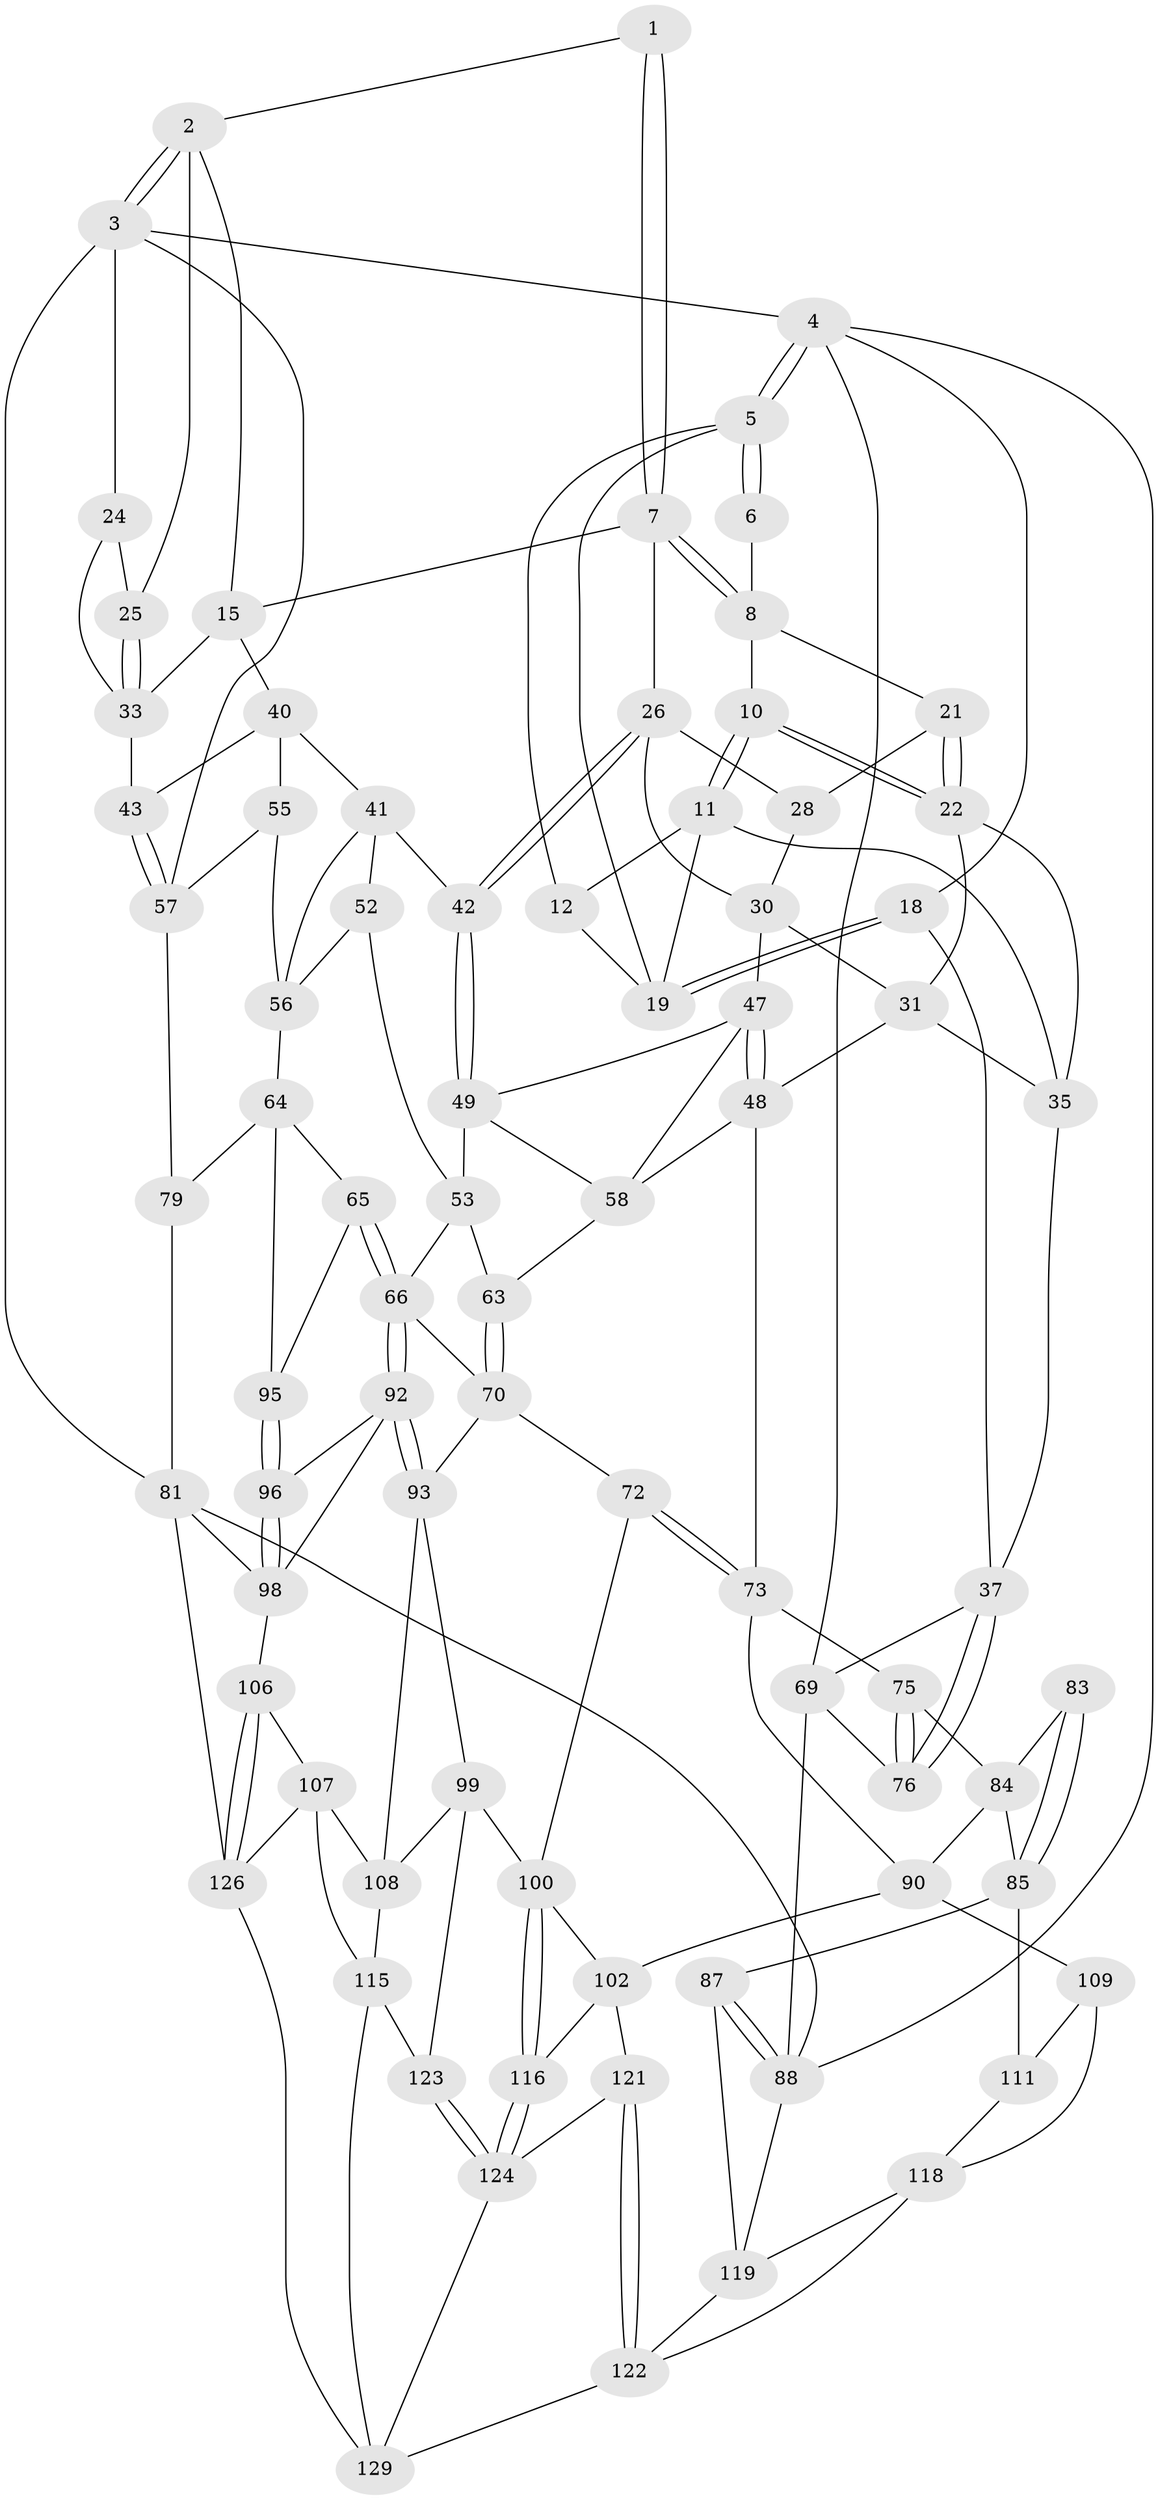 // Generated by graph-tools (version 1.1) at 2025/52/02/27/25 19:52:37]
// undirected, 79 vertices, 174 edges
graph export_dot {
graph [start="1"]
  node [color=gray90,style=filled];
  1 [pos="+0.5961892803812076+0"];
  2 [pos="+0.8244711456101633+0",super="+14"];
  3 [pos="+1+0",super="+23"];
  4 [pos="+0+0",super="+17"];
  5 [pos="+0.2386030703006388+0",super="+13"];
  6 [pos="+0.42108285916538746+0"];
  7 [pos="+0.603039406205743+0.104049671144524",super="+16"];
  8 [pos="+0.4549530951878547+0.005837920793649012",super="+9"];
  10 [pos="+0.32871586950822185+0.11579014425991514"];
  11 [pos="+0.3126906110823436+0.09727863611525929",super="+29"];
  12 [pos="+0.3053105940389827+0.0830722537111115"];
  15 [pos="+0.7552337506851202+0.05150649265963714",super="+34"];
  18 [pos="+0.07203044850760237+0.10176555073925761"];
  19 [pos="+0.1651437974205358+0.07064397711776631",super="+20"];
  21 [pos="+0.43330481090847583+0.07657959508354692"];
  22 [pos="+0.34927877713175104+0.1508471524450166",super="+32"];
  24 [pos="+1+0.12662484700015234"];
  25 [pos="+0.9239575791674016+0.1093692723125038"];
  26 [pos="+0.6272562358014558+0.20722309923886537",super="+27"];
  28 [pos="+0.479454397101996+0.12331052724800146"];
  30 [pos="+0.3998910715869607+0.2330140532188244",super="+46"];
  31 [pos="+0.3881149385004561+0.22903996609456614",super="+45"];
  33 [pos="+0.8780627085559389+0.19919772826432894",super="+39"];
  35 [pos="+0.22046450191782407+0.20558886310299723",super="+36"];
  37 [pos="+0.11441750053973415+0.3509186118365769",super="+38"];
  40 [pos="+0.7582436157067106+0.24150880231441613",super="+44"];
  41 [pos="+0.6731477117607216+0.2419785345409185",super="+51"];
  42 [pos="+0.6295792466117679+0.21232004059643747"];
  43 [pos="+0.9270478289796711+0.29398686783223626"];
  47 [pos="+0.4552567486307896+0.35806117754764377",super="+50"];
  48 [pos="+0.3884678509829014+0.4387008842472292",super="+60"];
  49 [pos="+0.5946236787078997+0.2797557492852344",super="+54"];
  52 [pos="+0.6851207780647939+0.3970951511187675"];
  53 [pos="+0.6735974670322774+0.4137728976328807",super="+62"];
  55 [pos="+0.8721478841110737+0.40713963520999696"];
  56 [pos="+0.8512227528085404+0.43027753772567595",super="+61"];
  57 [pos="+1+0.3128615574860602",super="+68"];
  58 [pos="+0.5592872884741348+0.4234326075877246",super="+59"];
  63 [pos="+0.5656589148073435+0.45710479709505364"];
  64 [pos="+0.832864097671348+0.5123945396328171",super="+80"];
  65 [pos="+0.8176906240248396+0.5476905625139119"];
  66 [pos="+0.7678679324174196+0.5835702599445143",super="+67"];
  69 [pos="+0+0.3577362124623112",super="+78"];
  70 [pos="+0.5610408245013492+0.5800015253197817",super="+71"];
  72 [pos="+0.44285280277665+0.6175865861054017"];
  73 [pos="+0.37793551253616603+0.5885580908911311",super="+74"];
  75 [pos="+0.16354283446776618+0.5140671323840693"];
  76 [pos="+0.16340792977138036+0.5137900244018297",super="+77"];
  79 [pos="+1+0.5027423328469216"];
  81 [pos="+1+1",super="+82"];
  83 [pos="+0.036533908771193994+0.5991756375939589"];
  84 [pos="+0.1613835026138484+0.5174962980130436",super="+89"];
  85 [pos="+0.06619778216146024+0.7159675045054599",super="+86"];
  87 [pos="+0+0.8062271228044401"];
  88 [pos="+0+0.8227949287981196",super="+91"];
  90 [pos="+0.3144232435508811+0.6413056782385723",super="+104"];
  92 [pos="+0.7588745691532299+0.6413202267787514",super="+97"];
  93 [pos="+0.7398059276685096+0.6770927327594062",super="+94"];
  95 [pos="+0.8923515161683251+0.5855364512193493"];
  96 [pos="+1+0.7645323859725756"];
  98 [pos="+1+0.7990248515329492",super="+105"];
  99 [pos="+0.5742340142008356+0.7804282501635392",super="+113"];
  100 [pos="+0.4679607131598509+0.7955259624901844",super="+101"];
  102 [pos="+0.4102946574991355+0.8221984545590407",super="+103"];
  106 [pos="+0.8883722982810577+0.8393116904492885"];
  107 [pos="+0.768524003561058+0.743195774676112",super="+114"];
  108 [pos="+0.7424776954044696+0.6901624166388404",super="+112"];
  109 [pos="+0.25045226605073545+0.7724353245075256",super="+110"];
  111 [pos="+0.1069436309701311+0.7585473360566211",super="+117"];
  115 [pos="+0.7268283353588817+0.9109327992874202",super="+128"];
  116 [pos="+0.4244941387946303+0.8251653600104552"];
  118 [pos="+0.16051102702543296+0.8956645146705806",super="+120"];
  119 [pos="+0.08683650931773171+0.9154975882236399",super="+132"];
  121 [pos="+0.33885804275719994+0.9063510748262271"];
  122 [pos="+0.2806355474071245+0.9864934563885559",super="+131"];
  123 [pos="+0.5566436593247945+0.9119644614696063"];
  124 [pos="+0.4510767472270421+0.8685522328509657",super="+125"];
  126 [pos="+0.7859467265874137+0.940164517554447",super="+127"];
  129 [pos="+0.49469382267062123+1",super="+130"];
  1 -- 2;
  1 -- 7;
  1 -- 7;
  2 -- 3;
  2 -- 3;
  2 -- 25;
  2 -- 15;
  3 -- 4;
  3 -- 81;
  3 -- 24;
  3 -- 57;
  4 -- 5;
  4 -- 5;
  4 -- 18;
  4 -- 69;
  4 -- 88;
  5 -- 6;
  5 -- 6;
  5 -- 19;
  5 -- 12;
  6 -- 8;
  7 -- 8;
  7 -- 8;
  7 -- 26;
  7 -- 15;
  8 -- 21;
  8 -- 10;
  10 -- 11;
  10 -- 11;
  10 -- 22;
  10 -- 22;
  11 -- 12;
  11 -- 19;
  11 -- 35;
  12 -- 19;
  15 -- 40;
  15 -- 33;
  18 -- 19;
  18 -- 19;
  18 -- 37;
  21 -- 22;
  21 -- 22;
  21 -- 28;
  22 -- 35;
  22 -- 31;
  24 -- 25;
  24 -- 33;
  25 -- 33;
  25 -- 33;
  26 -- 42;
  26 -- 42;
  26 -- 28;
  26 -- 30;
  28 -- 30;
  30 -- 31;
  30 -- 47;
  31 -- 48;
  31 -- 35;
  33 -- 43;
  35 -- 37;
  37 -- 76;
  37 -- 76;
  37 -- 69;
  40 -- 41;
  40 -- 43;
  40 -- 55;
  41 -- 42;
  41 -- 56;
  41 -- 52;
  42 -- 49;
  42 -- 49;
  43 -- 57;
  43 -- 57;
  47 -- 48;
  47 -- 48;
  47 -- 49;
  47 -- 58;
  48 -- 73;
  48 -- 58;
  49 -- 58;
  49 -- 53;
  52 -- 53;
  52 -- 56;
  53 -- 66;
  53 -- 63;
  55 -- 56;
  55 -- 57;
  56 -- 64;
  57 -- 79;
  58 -- 63;
  63 -- 70;
  63 -- 70;
  64 -- 65;
  64 -- 95;
  64 -- 79;
  65 -- 66;
  65 -- 66;
  65 -- 95;
  66 -- 92;
  66 -- 92;
  66 -- 70;
  69 -- 88;
  69 -- 76;
  70 -- 72;
  70 -- 93;
  72 -- 73;
  72 -- 73;
  72 -- 100;
  73 -- 90;
  73 -- 75;
  75 -- 76;
  75 -- 76;
  75 -- 84;
  79 -- 81;
  81 -- 98;
  81 -- 88;
  81 -- 126;
  83 -- 84;
  83 -- 85;
  83 -- 85;
  84 -- 90;
  84 -- 85;
  85 -- 87;
  85 -- 111;
  87 -- 88;
  87 -- 88;
  87 -- 119;
  88 -- 119;
  90 -- 109;
  90 -- 102;
  92 -- 93;
  92 -- 93;
  92 -- 96;
  92 -- 98;
  93 -- 108;
  93 -- 99;
  95 -- 96;
  95 -- 96;
  96 -- 98;
  96 -- 98;
  98 -- 106;
  99 -- 100;
  99 -- 123;
  99 -- 108;
  100 -- 116;
  100 -- 116;
  100 -- 102;
  102 -- 116;
  102 -- 121;
  106 -- 107;
  106 -- 126;
  106 -- 126;
  107 -- 108;
  107 -- 115;
  107 -- 126;
  108 -- 115;
  109 -- 118;
  109 -- 111 [weight=2];
  111 -- 118;
  115 -- 129;
  115 -- 123;
  116 -- 124;
  116 -- 124;
  118 -- 119;
  118 -- 122;
  119 -- 122;
  121 -- 122;
  121 -- 122;
  121 -- 124;
  122 -- 129;
  123 -- 124;
  123 -- 124;
  124 -- 129;
  126 -- 129;
}
